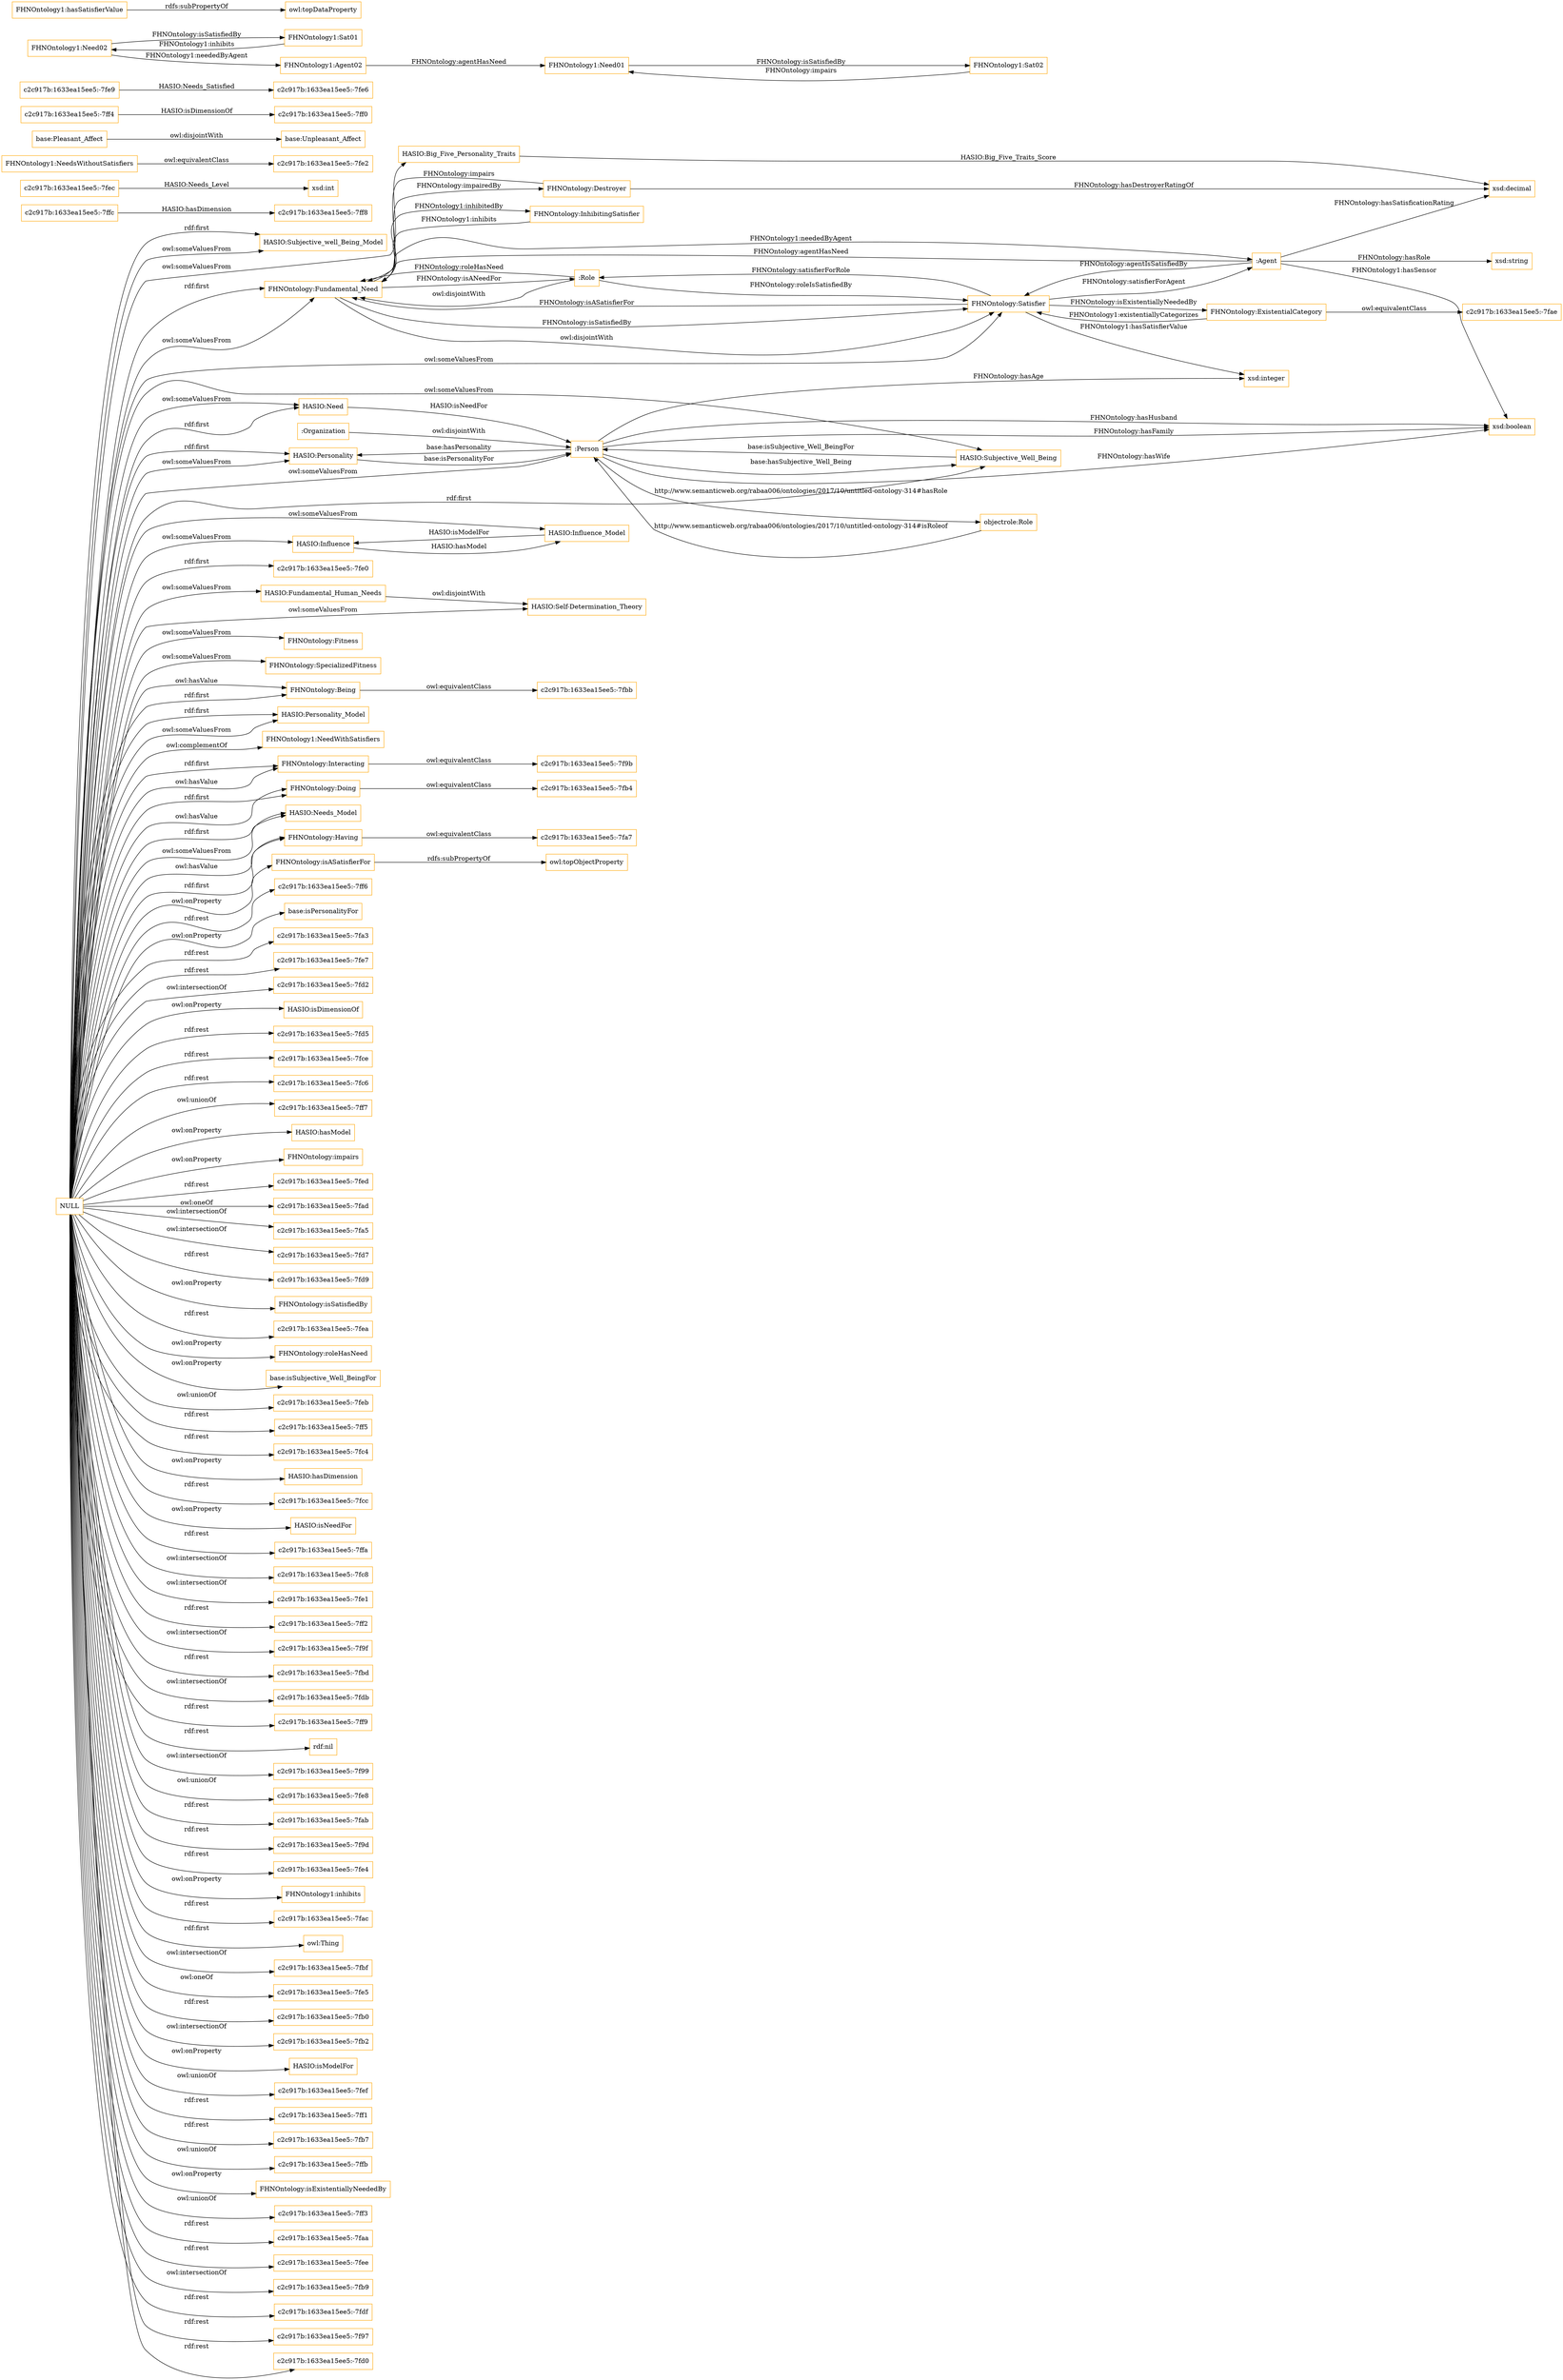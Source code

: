 digraph ar2dtool_diagram { 
rankdir=LR;
size="1501"
node [shape = rectangle, color="orange"]; "HASIO:Subjective_well_Being_Model" "HASIO:Personality" "c2c917b:1633ea15ee5:-7ff8" "c2c917b:1633ea15ee5:-7fec" "c2c917b:1633ea15ee5:-7fe2" "FHNOntology1:NeedsWithoutSatisfiers" "c2c917b:1633ea15ee5:-7fae" "FHNOntology:Destroyer" "c2c917b:1633ea15ee5:-7f9b" "HASIO:Influence" "c2c917b:1633ea15ee5:-7fe0" "c2c917b:1633ea15ee5:-7fbb" "c2c917b:1633ea15ee5:-7fb4" ":Person" "HASIO:Fundamental_Human_Needs" "HASIO:Need" "c2c917b:1633ea15ee5:-7ffc" "FHNOntology:Fitness" "HASIO:Subjective_Well_Being" "HASIO:Self-Determination_Theory" "FHNOntology:Fundamental_Need" "FHNOntology:SpecializedFitness" "FHNOntology:ExistentialCategory" "base:Unpleasant_Affect" ":Role" "FHNOntology:InhibitingSatisfier" "c2c917b:1633ea15ee5:-7ff0" ":Organization" ":Agent" "FHNOntology:Being" "c2c917b:1633ea15ee5:-7fa7" "FHNOntology:Satisfier" "HASIO:Personality_Model" "FHNOntology1:NeedWithSatisfiers" "base:Pleasant_Affect" "FHNOntology:Interacting" "FHNOntology:Doing" "HASIO:Big_Five_Personality_Traits" "c2c917b:1633ea15ee5:-7ff4" "c2c917b:1633ea15ee5:-7fe9" "HASIO:Needs_Model" "FHNOntology:Having" "objectrole:Role" "HASIO:Influence_Model" ; /*classes style*/
	"FHNOntology:Interacting" -> "c2c917b:1633ea15ee5:-7f9b" [ label = "owl:equivalentClass" ];
	"FHNOntology:isASatisfierFor" -> "owl:topObjectProperty" [ label = "rdfs:subPropertyOf" ];
	"FHNOntology1:Need01" -> "FHNOntology1:Sat02" [ label = "FHNOntology:isSatisfiedBy" ];
	"FHNOntology:Fundamental_Need" -> "FHNOntology:Satisfier" [ label = "owl:disjointWith" ];
	"FHNOntology:Being" -> "c2c917b:1633ea15ee5:-7fbb" [ label = "owl:equivalentClass" ];
	"FHNOntology:Doing" -> "c2c917b:1633ea15ee5:-7fb4" [ label = "owl:equivalentClass" ];
	":Role" -> "FHNOntology:Fundamental_Need" [ label = "owl:disjointWith" ];
	"FHNOntology1:Agent02" -> "FHNOntology1:Need01" [ label = "FHNOntology:agentHasNeed" ];
	"FHNOntology1:Sat02" -> "FHNOntology1:Need01" [ label = "FHNOntology:impairs" ];
	"FHNOntology1:NeedsWithoutSatisfiers" -> "c2c917b:1633ea15ee5:-7fe2" [ label = "owl:equivalentClass" ];
	":Organization" -> ":Person" [ label = "owl:disjointWith" ];
	"NULL" -> "c2c917b:1633ea15ee5:-7ff6" [ label = "rdf:rest" ];
	"NULL" -> "HASIO:Personality" [ label = "rdf:first" ];
	"NULL" -> "HASIO:Fundamental_Human_Needs" [ label = "owl:someValuesFrom" ];
	"NULL" -> "base:isPersonalityFor" [ label = "owl:onProperty" ];
	"NULL" -> "HASIO:Needs_Model" [ label = "rdf:first" ];
	"NULL" -> "FHNOntology:Fundamental_Need" [ label = "rdf:first" ];
	"NULL" -> "c2c917b:1633ea15ee5:-7fa3" [ label = "rdf:rest" ];
	"NULL" -> "c2c917b:1633ea15ee5:-7fe7" [ label = "rdf:rest" ];
	"NULL" -> "FHNOntology:Satisfier" [ label = "owl:someValuesFrom" ];
	"NULL" -> "c2c917b:1633ea15ee5:-7fd2" [ label = "owl:intersectionOf" ];
	"NULL" -> "HASIO:isDimensionOf" [ label = "owl:onProperty" ];
	"NULL" -> "HASIO:Subjective_Well_Being" [ label = "rdf:first" ];
	"NULL" -> "c2c917b:1633ea15ee5:-7fe0" [ label = "rdf:first" ];
	"NULL" -> "c2c917b:1633ea15ee5:-7fd5" [ label = "rdf:rest" ];
	"NULL" -> "HASIO:Need" [ label = "owl:someValuesFrom" ];
	"NULL" -> "c2c917b:1633ea15ee5:-7fce" [ label = "rdf:rest" ];
	"NULL" -> "c2c917b:1633ea15ee5:-7fc6" [ label = "rdf:rest" ];
	"NULL" -> "c2c917b:1633ea15ee5:-7ff7" [ label = "owl:unionOf" ];
	"NULL" -> "HASIO:Influence" [ label = "owl:someValuesFrom" ];
	"NULL" -> "HASIO:hasModel" [ label = "owl:onProperty" ];
	"NULL" -> "FHNOntology:impairs" [ label = "owl:onProperty" ];
	"NULL" -> "c2c917b:1633ea15ee5:-7fed" [ label = "rdf:rest" ];
	"NULL" -> "FHNOntology:Interacting" [ label = "rdf:first" ];
	"NULL" -> "c2c917b:1633ea15ee5:-7fad" [ label = "owl:oneOf" ];
	"NULL" -> "c2c917b:1633ea15ee5:-7fa5" [ label = "owl:intersectionOf" ];
	"NULL" -> "c2c917b:1633ea15ee5:-7fd7" [ label = "owl:intersectionOf" ];
	"NULL" -> "c2c917b:1633ea15ee5:-7fd9" [ label = "rdf:rest" ];
	"NULL" -> "HASIO:Personality" [ label = "owl:someValuesFrom" ];
	"NULL" -> "FHNOntology:isSatisfiedBy" [ label = "owl:onProperty" ];
	"NULL" -> "c2c917b:1633ea15ee5:-7fea" [ label = "rdf:rest" ];
	"NULL" -> "HASIO:Self-Determination_Theory" [ label = "owl:someValuesFrom" ];
	"NULL" -> "FHNOntology:roleHasNeed" [ label = "owl:onProperty" ];
	"NULL" -> "base:isSubjective_Well_BeingFor" [ label = "owl:onProperty" ];
	"NULL" -> "c2c917b:1633ea15ee5:-7feb" [ label = "owl:unionOf" ];
	"NULL" -> "c2c917b:1633ea15ee5:-7ff5" [ label = "rdf:rest" ];
	"NULL" -> "c2c917b:1633ea15ee5:-7fc4" [ label = "rdf:rest" ];
	"NULL" -> "HASIO:hasDimension" [ label = "owl:onProperty" ];
	"NULL" -> "c2c917b:1633ea15ee5:-7fcc" [ label = "rdf:rest" ];
	"NULL" -> "HASIO:isNeedFor" [ label = "owl:onProperty" ];
	"NULL" -> "c2c917b:1633ea15ee5:-7ffa" [ label = "rdf:rest" ];
	"NULL" -> "c2c917b:1633ea15ee5:-7fc8" [ label = "owl:intersectionOf" ];
	"NULL" -> "c2c917b:1633ea15ee5:-7fe1" [ label = "owl:intersectionOf" ];
	"NULL" -> "c2c917b:1633ea15ee5:-7ff2" [ label = "rdf:rest" ];
	"NULL" -> "FHNOntology:isASatisfierFor" [ label = "owl:onProperty" ];
	"NULL" -> "FHNOntology:SpecializedFitness" [ label = "owl:someValuesFrom" ];
	"NULL" -> "HASIO:Personality_Model" [ label = "rdf:first" ];
	"NULL" -> "c2c917b:1633ea15ee5:-7f9f" [ label = "owl:intersectionOf" ];
	"NULL" -> "c2c917b:1633ea15ee5:-7fbd" [ label = "rdf:rest" ];
	"NULL" -> "c2c917b:1633ea15ee5:-7fdb" [ label = "owl:intersectionOf" ];
	"NULL" -> "c2c917b:1633ea15ee5:-7ff9" [ label = "rdf:rest" ];
	"NULL" -> "HASIO:Personality_Model" [ label = "owl:someValuesFrom" ];
	"NULL" -> "HASIO:Subjective_well_Being_Model" [ label = "rdf:first" ];
	"NULL" -> "FHNOntology:Doing" [ label = "rdf:first" ];
	"NULL" -> "rdf:nil" [ label = "rdf:rest" ];
	"NULL" -> "c2c917b:1633ea15ee5:-7f99" [ label = "owl:intersectionOf" ];
	"NULL" -> "c2c917b:1633ea15ee5:-7fe8" [ label = "owl:unionOf" ];
	"NULL" -> "c2c917b:1633ea15ee5:-7fab" [ label = "rdf:rest" ];
	"NULL" -> "FHNOntology:Having" [ label = "owl:hasValue" ];
	"NULL" -> "c2c917b:1633ea15ee5:-7f9d" [ label = "rdf:rest" ];
	"NULL" -> "HASIO:Influence_Model" [ label = "owl:someValuesFrom" ];
	"NULL" -> "c2c917b:1633ea15ee5:-7fe4" [ label = "rdf:rest" ];
	"NULL" -> "HASIO:Need" [ label = "rdf:first" ];
	"NULL" -> "FHNOntology1:inhibits" [ label = "owl:onProperty" ];
	"NULL" -> "c2c917b:1633ea15ee5:-7fac" [ label = "rdf:rest" ];
	"NULL" -> "owl:Thing" [ label = "rdf:first" ];
	"NULL" -> "c2c917b:1633ea15ee5:-7fbf" [ label = "owl:intersectionOf" ];
	"NULL" -> "c2c917b:1633ea15ee5:-7fe5" [ label = "owl:oneOf" ];
	"NULL" -> "FHNOntology:Doing" [ label = "owl:hasValue" ];
	"NULL" -> "c2c917b:1633ea15ee5:-7fb0" [ label = "rdf:rest" ];
	"NULL" -> "c2c917b:1633ea15ee5:-7fb2" [ label = "owl:intersectionOf" ];
	"NULL" -> "HASIO:isModelFor" [ label = "owl:onProperty" ];
	"NULL" -> "c2c917b:1633ea15ee5:-7fef" [ label = "owl:unionOf" ];
	"NULL" -> "FHNOntology:Having" [ label = "rdf:first" ];
	"NULL" -> "c2c917b:1633ea15ee5:-7ff1" [ label = "rdf:rest" ];
	"NULL" -> "FHNOntology:Being" [ label = "owl:hasValue" ];
	"NULL" -> "HASIO:Subjective_well_Being_Model" [ label = "owl:someValuesFrom" ];
	"NULL" -> "c2c917b:1633ea15ee5:-7fb7" [ label = "rdf:rest" ];
	"NULL" -> "FHNOntology1:NeedWithSatisfiers" [ label = "owl:complementOf" ];
	"NULL" -> "FHNOntology:Fitness" [ label = "owl:someValuesFrom" ];
	"NULL" -> "c2c917b:1633ea15ee5:-7ffb" [ label = "owl:unionOf" ];
	"NULL" -> "FHNOntology:Fundamental_Need" [ label = "owl:someValuesFrom" ];
	"NULL" -> "FHNOntology:isExistentiallyNeededBy" [ label = "owl:onProperty" ];
	"NULL" -> ":Person" [ label = "owl:someValuesFrom" ];
	"NULL" -> "c2c917b:1633ea15ee5:-7ff3" [ label = "owl:unionOf" ];
	"NULL" -> "FHNOntology:Interacting" [ label = "owl:hasValue" ];
	"NULL" -> "c2c917b:1633ea15ee5:-7faa" [ label = "rdf:rest" ];
	"NULL" -> "c2c917b:1633ea15ee5:-7fee" [ label = "rdf:rest" ];
	"NULL" -> "HASIO:Big_Five_Personality_Traits" [ label = "owl:someValuesFrom" ];
	"NULL" -> "c2c917b:1633ea15ee5:-7fb9" [ label = "owl:intersectionOf" ];
	"NULL" -> "c2c917b:1633ea15ee5:-7fdf" [ label = "rdf:rest" ];
	"NULL" -> "HASIO:Needs_Model" [ label = "owl:someValuesFrom" ];
	"NULL" -> "c2c917b:1633ea15ee5:-7f97" [ label = "rdf:rest" ];
	"NULL" -> "c2c917b:1633ea15ee5:-7fd0" [ label = "rdf:rest" ];
	"NULL" -> "FHNOntology:Being" [ label = "rdf:first" ];
	"NULL" -> "HASIO:Subjective_Well_Being" [ label = "owl:someValuesFrom" ];
	"FHNOntology:ExistentialCategory" -> "c2c917b:1633ea15ee5:-7fae" [ label = "owl:equivalentClass" ];
	"FHNOntology1:Sat01" -> "FHNOntology1:Need02" [ label = "FHNOntology1:inhibits" ];
	"FHNOntology1:hasSatisfierValue" -> "owl:topDataProperty" [ label = "rdfs:subPropertyOf" ];
	"HASIO:Fundamental_Human_Needs" -> "HASIO:Self-Determination_Theory" [ label = "owl:disjointWith" ];
	"FHNOntology:Having" -> "c2c917b:1633ea15ee5:-7fa7" [ label = "owl:equivalentClass" ];
	"base:Pleasant_Affect" -> "base:Unpleasant_Affect" [ label = "owl:disjointWith" ];
	"FHNOntology1:Need02" -> "FHNOntology1:Sat01" [ label = "FHNOntology:isSatisfiedBy" ];
	"FHNOntology1:Need02" -> "FHNOntology1:Agent02" [ label = "FHNOntology1:neededByAgent" ];
	"FHNOntology:Fundamental_Need" -> "FHNOntology:Satisfier" [ label = "FHNOntology:isSatisfiedBy" ];
	":Person" -> "xsd:boolean" [ label = "FHNOntology:hasFamily" ];
	":Person" -> "xsd:integer" [ label = "FHNOntology:hasAge" ];
	":Person" -> "objectrole:Role" [ label = "http://www.semanticweb.org/rabaa006/ontologies/2017/10/untitled-ontology-314#hasRole" ];
	"FHNOntology:Satisfier" -> "FHNOntology:ExistentialCategory" [ label = "FHNOntology:isExistentiallyNeededBy" ];
	":Agent" -> "FHNOntology:Fundamental_Need" [ label = "FHNOntology:agentHasNeed" ];
	"HASIO:Subjective_Well_Being" -> ":Person" [ label = "base:isSubjective_Well_BeingFor" ];
	"FHNOntology:Fundamental_Need" -> ":Agent" [ label = "FHNOntology1:neededByAgent" ];
	"FHNOntology:Satisfier" -> ":Agent" [ label = "FHNOntology:satisfierForAgent" ];
	":Agent" -> "FHNOntology:Satisfier" [ label = "FHNOntology:agentIsSatisfiedBy" ];
	"FHNOntology:Satisfier" -> "xsd:integer" [ label = "FHNOntology1:hasSatisfierValue" ];
	"FHNOntology:Destroyer" -> "xsd:decimal" [ label = "FHNOntology:hasDestroyerRatingOf" ];
	"FHNOntology:InhibitingSatisfier" -> "FHNOntology:Fundamental_Need" [ label = "FHNOntology1:inhibits" ];
	":Agent" -> "xsd:decimal" [ label = "FHNOntology:hasSatisficationRating" ];
	":Person" -> "xsd:boolean" [ label = "FHNOntology:hasWife" ];
	":Person" -> "HASIO:Subjective_Well_Being" [ label = "base:hasSubjective_Well_Being" ];
	":Agent" -> "xsd:boolean" [ label = "FHNOntology1:hasSensor" ];
	"FHNOntology:Fundamental_Need" -> "FHNOntology:Destroyer" [ label = "FHNOntology:impairedBy" ];
	"HASIO:Need" -> ":Person" [ label = "HASIO:isNeedFor" ];
	"HASIO:Big_Five_Personality_Traits" -> "xsd:decimal" [ label = "HASIO:Big_Five_Traits_Score" ];
	":Role" -> "FHNOntology:Satisfier" [ label = "FHNOntology:roleIsSatisfiedBy" ];
	":Person" -> "HASIO:Personality" [ label = "base:hasPersonality" ];
	"objectrole:Role" -> ":Person" [ label = "http://www.semanticweb.org/rabaa006/ontologies/2017/10/untitled-ontology-314#isRoleof" ];
	"c2c917b:1633ea15ee5:-7fe9" -> "c2c917b:1633ea15ee5:-7fe6" [ label = "HASIO:Needs_Satisfied" ];
	"FHNOntology:Satisfier" -> "FHNOntology:Fundamental_Need" [ label = "FHNOntology:isASatisfierFor" ];
	"HASIO:Personality" -> ":Person" [ label = "base:isPersonalityFor" ];
	":Role" -> "FHNOntology:Fundamental_Need" [ label = "FHNOntology:roleHasNeed" ];
	"FHNOntology:Satisfier" -> ":Role" [ label = "FHNOntology:satisfierForRole" ];
	"c2c917b:1633ea15ee5:-7ffc" -> "c2c917b:1633ea15ee5:-7ff8" [ label = "HASIO:hasDimension" ];
	"FHNOntology:Fundamental_Need" -> ":Role" [ label = "FHNOntology:isANeedFor" ];
	"FHNOntology:ExistentialCategory" -> "FHNOntology:Satisfier" [ label = "FHNOntology1:existentiallyCategorizes" ];
	"HASIO:Influence" -> "HASIO:Influence_Model" [ label = "HASIO:hasModel" ];
	":Person" -> "xsd:boolean" [ label = "FHNOntology:hasHusband" ];
	":Agent" -> "xsd:string" [ label = "FHNOntology:hasRole" ];
	"FHNOntology:Fundamental_Need" -> "FHNOntology:InhibitingSatisfier" [ label = "FHNOntology1:inhibitedBy" ];
	"c2c917b:1633ea15ee5:-7ff4" -> "c2c917b:1633ea15ee5:-7ff0" [ label = "HASIO:isDimensionOf" ];
	"HASIO:Influence_Model" -> "HASIO:Influence" [ label = "HASIO:isModelFor" ];
	"FHNOntology:Destroyer" -> "FHNOntology:Fundamental_Need" [ label = "FHNOntology:impairs" ];
	"c2c917b:1633ea15ee5:-7fec" -> "xsd:int" [ label = "HASIO:Needs_Level" ];

}

